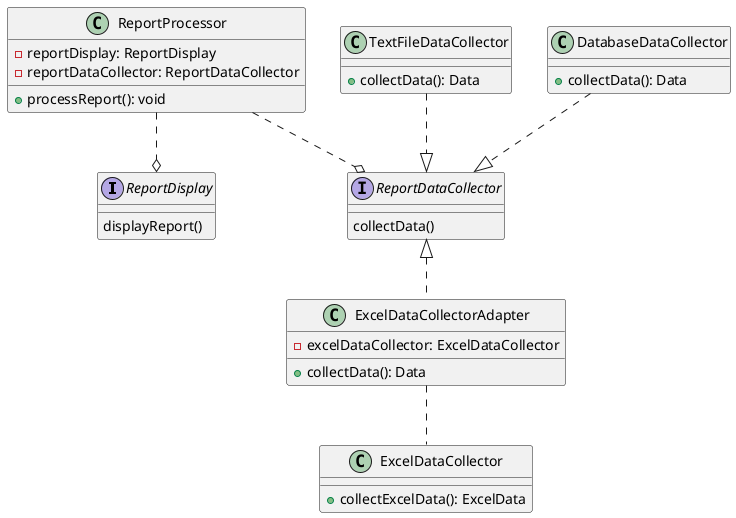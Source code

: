 @startuml

interface ReportDisplay {
    displayReport()
}

interface ReportDataCollector {
    collectData()
}

class TextFileDataCollector {
    +collectData(): Data
}

class DatabaseDataCollector {
    +collectData(): Data
}

class ExcelDataCollector {
    +collectExcelData(): ExcelData
}

class ExcelDataCollectorAdapter implements ReportDataCollector {
    -excelDataCollector: ExcelDataCollector
    +collectData(): Data
}

class ReportProcessor {
    -reportDisplay: ReportDisplay
    -reportDataCollector: ReportDataCollector
    +processReport(): void
}

TextFileDataCollector ..|> ReportDataCollector
DatabaseDataCollector ..|> ReportDataCollector

ExcelDataCollectorAdapter .. ExcelDataCollector
ReportProcessor ..o ReportDisplay
ReportProcessor ..o ReportDataCollector

@enduml
